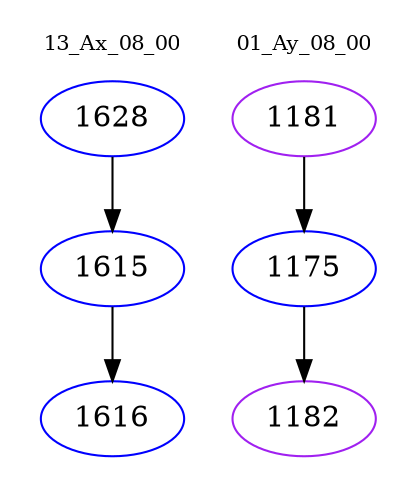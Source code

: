 digraph{
subgraph cluster_0 {
color = white
label = "13_Ax_08_00";
fontsize=10;
T0_1628 [label="1628", color="blue"]
T0_1628 -> T0_1615 [color="black"]
T0_1615 [label="1615", color="blue"]
T0_1615 -> T0_1616 [color="black"]
T0_1616 [label="1616", color="blue"]
}
subgraph cluster_1 {
color = white
label = "01_Ay_08_00";
fontsize=10;
T1_1181 [label="1181", color="purple"]
T1_1181 -> T1_1175 [color="black"]
T1_1175 [label="1175", color="blue"]
T1_1175 -> T1_1182 [color="black"]
T1_1182 [label="1182", color="purple"]
}
}

